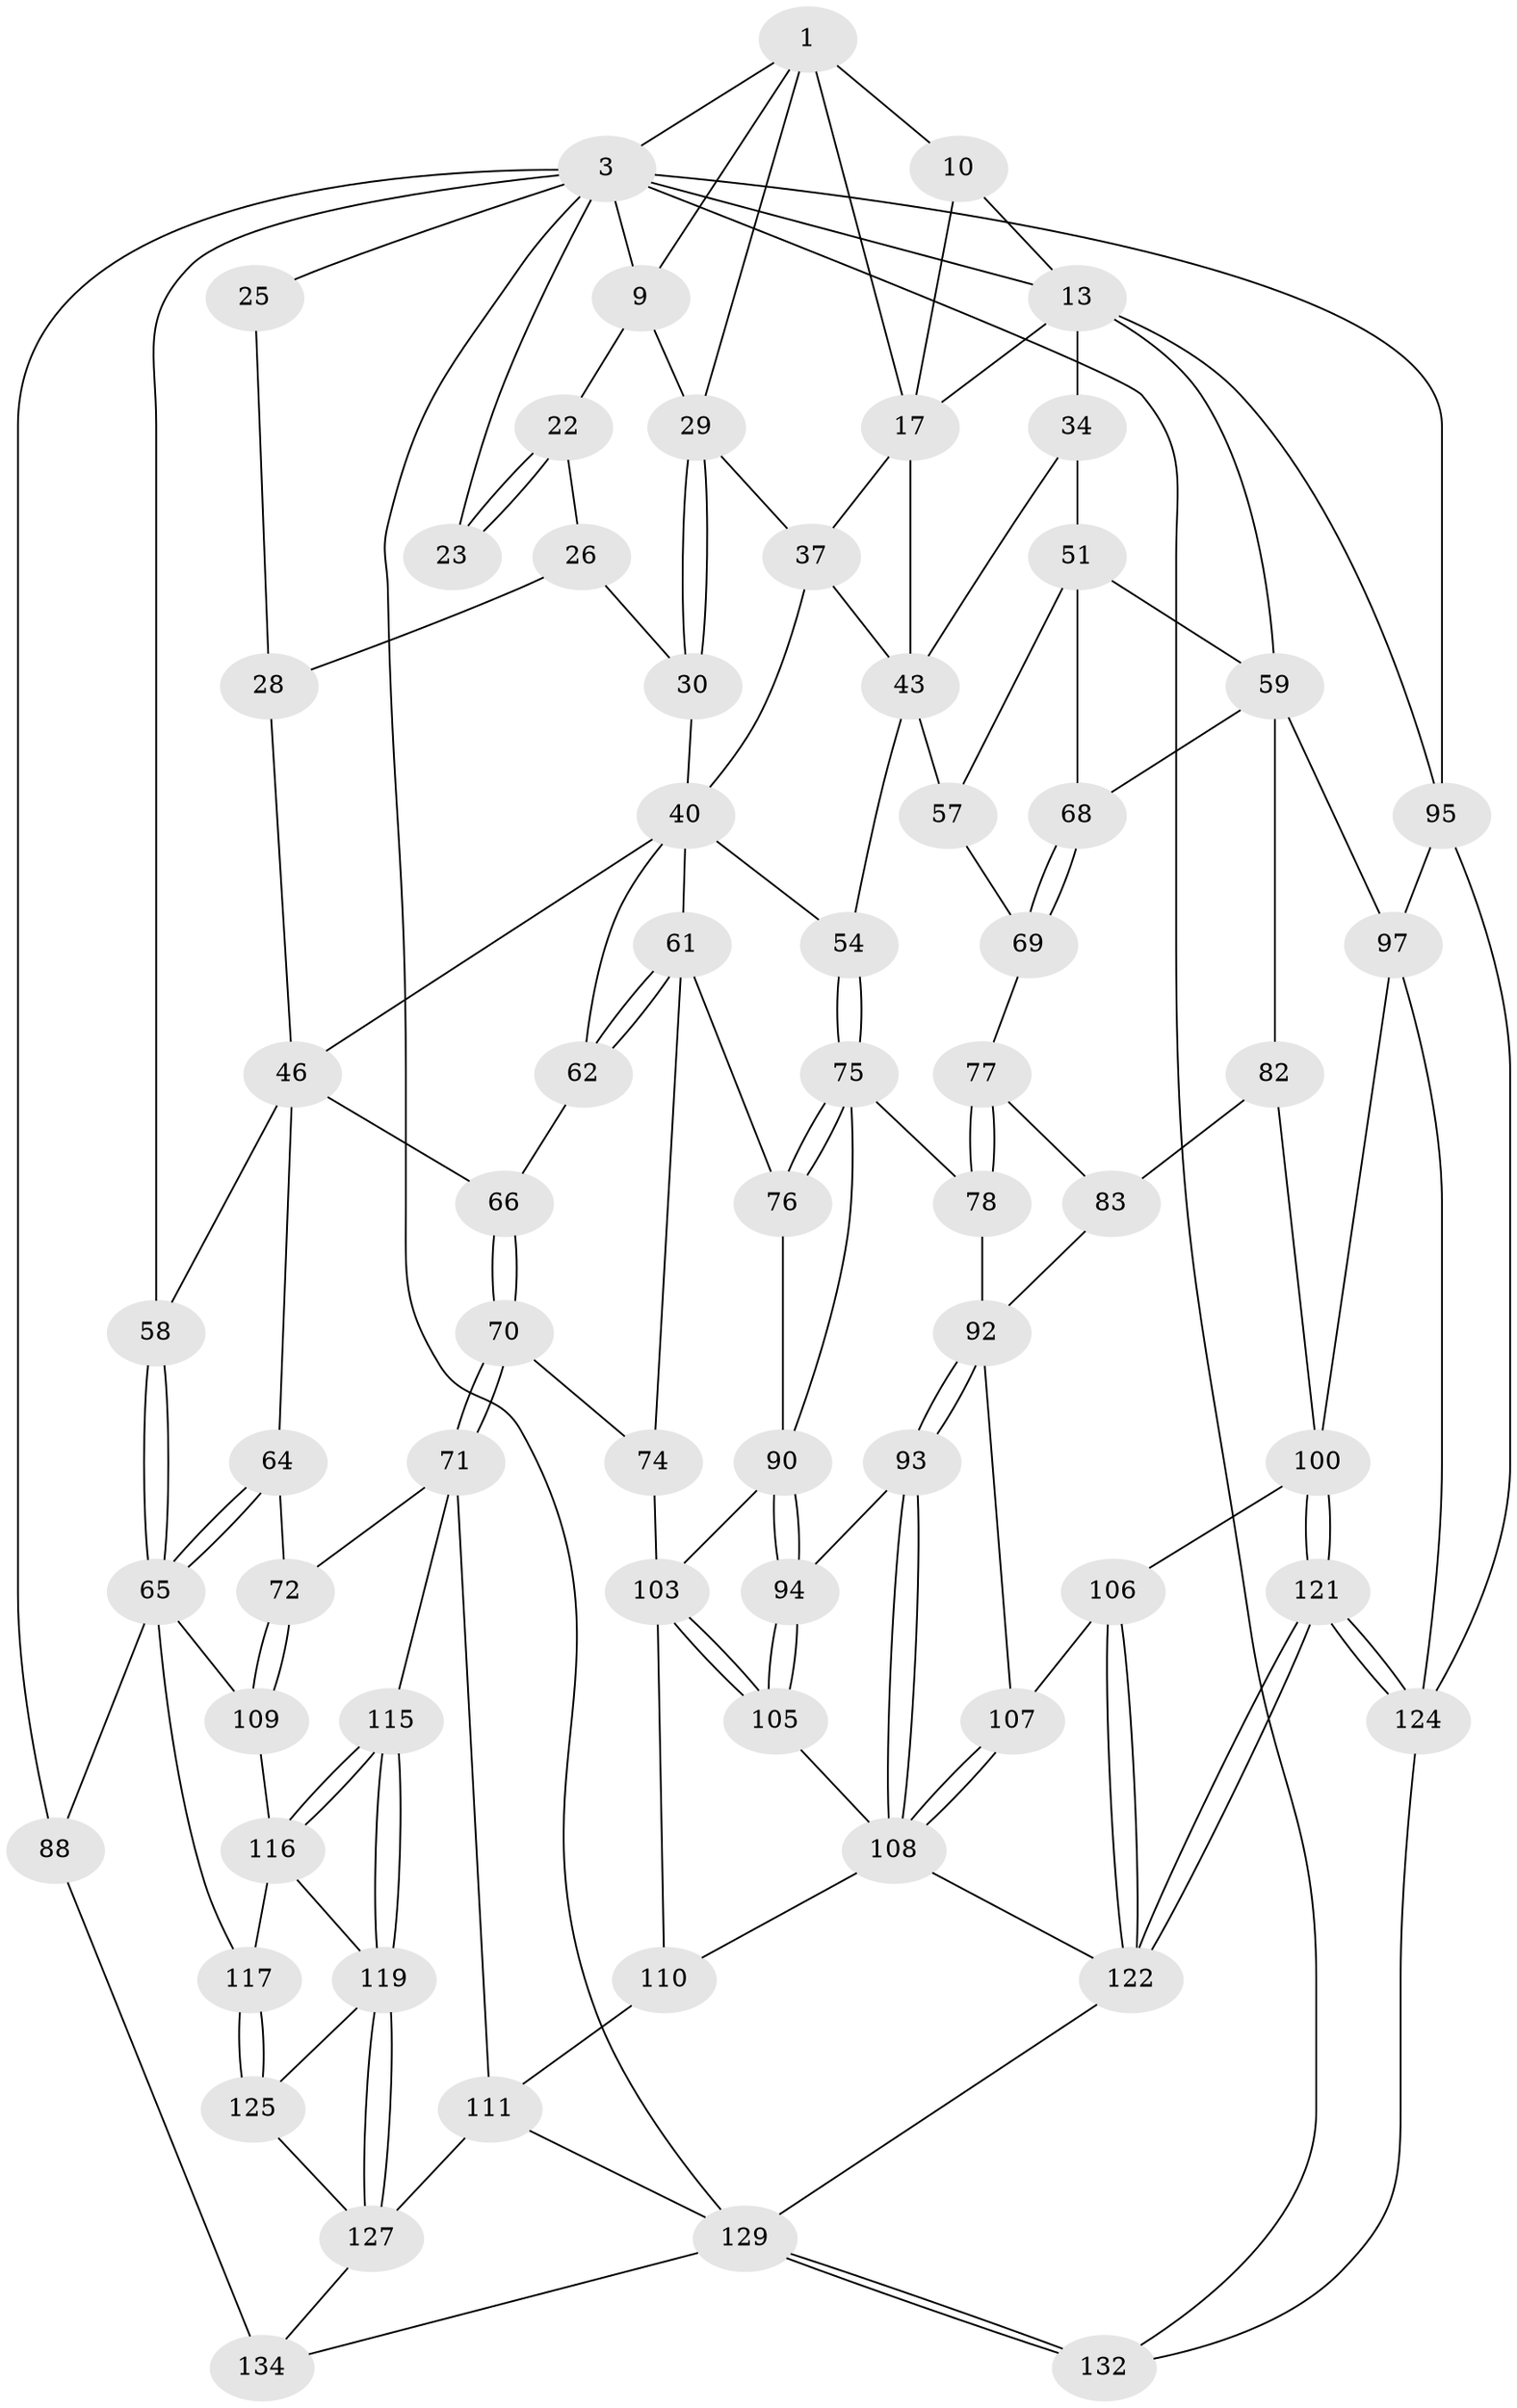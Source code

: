 // original degree distribution, {3: 0.022058823529411766, 4: 0.23529411764705882, 5: 0.5073529411764706, 6: 0.23529411764705882}
// Generated by graph-tools (version 1.1) at 2025/28/03/15/25 16:28:00]
// undirected, 68 vertices, 152 edges
graph export_dot {
graph [start="1"]
  node [color=gray90,style=filled];
  1 [pos="+0.6200143734715194+0",super="+2+7"];
  3 [pos="+1+0",super="+4+12"];
  9 [pos="+0.5391594589181531+0.055952786854765055",super="+21"];
  10 [pos="+0.769381028512408+0",super="+16"];
  13 [pos="+0.9169422788540011+0.09672946671968778",super="+14+33"];
  17 [pos="+0.674567746488763+0.13531624161044922",super="+20"];
  22 [pos="+0.2797614637519252+0"];
  23 [pos="+0.26919625870977215+0"];
  25 [pos="+0.09349552992520212+0.02589601094562025"];
  26 [pos="+0.2797051102059042+0",super="+27+31"];
  28 [pos="+0.09345172733235318+0.24956488261184914"];
  29 [pos="+0.4411451294704955+0.18613981440316946",super="+32"];
  30 [pos="+0.41378532972131654+0.2100438552751831"];
  34 [pos="+0.8638468218358974+0.25623268582917924",super="+50+35"];
  37 [pos="+0.5785312180649507+0.2133717874263541",super="+39"];
  40 [pos="+0.45905901388811+0.3256448269585864",super="+55+41"];
  43 [pos="+0.6687090656532911+0.3349476227857147",super="+44+52"];
  46 [pos="+0.2181459043296317+0.3500582964376007",super="+47+63"];
  51 [pos="+0.7928781438518889+0.37505522326869223",super="+56"];
  54 [pos="+0.5933824595149397+0.4708635070564565"];
  57 [pos="+0.7650747019698667+0.42144969018473755",super="+67"];
  58 [pos="+0+0.30425407791134346"];
  59 [pos="+0.9246412072700617+0.4651710334799391",super="+80"];
  61 [pos="+0.4165661878368356+0.5531116085353075",super="+73"];
  62 [pos="+0.3616542726532206+0.43689568664639505"];
  64 [pos="+0.11044137053158082+0.5471535157679328"];
  65 [pos="+0+0.42973077507752794",super="+86"];
  66 [pos="+0.27963776370152726+0.49639729908275626"];
  68 [pos="+0.7580237202184482+0.5402080738443602"];
  69 [pos="+0.6831011971513147+0.5193090417802065"];
  70 [pos="+0.2799114644542143+0.5985275312116277"];
  71 [pos="+0.25139355430199994+0.611382776712703",super="+112"];
  72 [pos="+0.15229421379662947+0.5914710369642078"];
  74 [pos="+0.365497936968191+0.6138474496157006"];
  75 [pos="+0.5792233172541137+0.5087241617428283",super="+79"];
  76 [pos="+0.4782688665601578+0.58184427567898"];
  77 [pos="+0.681521319345174+0.5280080187387252",super="+84"];
  78 [pos="+0.6254818238370699+0.5964137930961383",super="+85"];
  82 [pos="+0.7568528382532473+0.6314364985073614"];
  83 [pos="+0.7431002434179172+0.6319907766202467"];
  88 [pos="+0+1",super="+136"];
  90 [pos="+0.5559936918576752+0.6426509475627634",super="+91"];
  92 [pos="+0.6581351334131966+0.6406743083308037",super="+102"];
  93 [pos="+0.6111154033010144+0.6730425874359963"];
  94 [pos="+0.564730368173646+0.6658899972322416"];
  95 [pos="+1+0.7153338891086168",super="+96"];
  97 [pos="+1+0.7176155764236332",super="+98"];
  100 [pos="+0.849047161540207+0.6999790006938039",super="+101"];
  103 [pos="+0.48056225231696514+0.6586994403162318",super="+104"];
  105 [pos="+0.5345671691319124+0.7187779990359103"];
  106 [pos="+0.7633176563292016+0.713559040289821"];
  107 [pos="+0.6951630628690358+0.7093332656973536"];
  108 [pos="+0.6562870234314409+0.7446372558619674",super="+113"];
  109 [pos="+0.09764128461623091+0.6909354382814628"];
  110 [pos="+0.4231838327252268+0.7863360481815098"];
  111 [pos="+0.4164755061936262+0.7876087185969763",super="+126"];
  115 [pos="+0.21749371879543347+0.7687790736674482"];
  116 [pos="+0.09757786668926913+0.691626703071726",super="+118"];
  117 [pos="+0+0.9036021199475905"];
  119 [pos="+0.20577284230415518+0.8018024019237712",super="+120"];
  121 [pos="+0.8170350292763289+0.8583831939529438"];
  122 [pos="+0.7477804509301729+0.9082001974917948",super="+123"];
  124 [pos="+0.8388063541182754+0.8510043148487388",super="+131"];
  125 [pos="+0+0.8695324162854708"];
  127 [pos="+0.21172752665584663+0.8522671112252739",super="+128"];
  129 [pos="+0.6230937682891231+1",super="+130"];
  132 [pos="+0.8534138431534042+1"];
  134 [pos="+0.19561413180094783+0.9399603695749253",super="+135"];
  1 -- 10 [weight=2];
  1 -- 3;
  1 -- 17;
  1 -- 9;
  1 -- 29;
  3 -- 132;
  3 -- 9;
  3 -- 23;
  3 -- 88;
  3 -- 25;
  3 -- 58;
  3 -- 95;
  3 -- 129;
  3 -- 13 [weight=2];
  9 -- 29;
  9 -- 22;
  10 -- 17;
  10 -- 13;
  13 -- 17;
  13 -- 34 [weight=3];
  13 -- 59;
  13 -- 95;
  17 -- 37;
  17 -- 43;
  22 -- 23;
  22 -- 23;
  22 -- 26;
  25 -- 28;
  26 -- 28;
  26 -- 30;
  28 -- 46;
  29 -- 30;
  29 -- 30;
  29 -- 37;
  30 -- 40;
  34 -- 51 [weight=2];
  34 -- 43;
  37 -- 40;
  37 -- 43;
  40 -- 61;
  40 -- 54;
  40 -- 62;
  40 -- 46;
  43 -- 57 [weight=2];
  43 -- 54;
  46 -- 58;
  46 -- 64;
  46 -- 66;
  51 -- 57;
  51 -- 68;
  51 -- 59;
  54 -- 75;
  54 -- 75;
  57 -- 69;
  58 -- 65;
  58 -- 65;
  59 -- 97;
  59 -- 82;
  59 -- 68;
  61 -- 62;
  61 -- 62;
  61 -- 74;
  61 -- 76;
  62 -- 66;
  64 -- 65;
  64 -- 65;
  64 -- 72;
  65 -- 88;
  65 -- 109;
  65 -- 117;
  66 -- 70;
  66 -- 70;
  68 -- 69;
  68 -- 69;
  69 -- 77;
  70 -- 71;
  70 -- 71;
  70 -- 74;
  71 -- 72;
  71 -- 115;
  71 -- 111;
  72 -- 109;
  72 -- 109;
  74 -- 103;
  75 -- 76;
  75 -- 76;
  75 -- 90;
  75 -- 78;
  76 -- 90;
  77 -- 78 [weight=2];
  77 -- 78;
  77 -- 83;
  78 -- 92;
  82 -- 83;
  82 -- 100;
  83 -- 92;
  88 -- 134 [weight=2];
  90 -- 94;
  90 -- 94;
  90 -- 103;
  92 -- 93;
  92 -- 93;
  92 -- 107;
  93 -- 94;
  93 -- 108;
  93 -- 108;
  94 -- 105;
  94 -- 105;
  95 -- 97;
  95 -- 124;
  97 -- 124;
  97 -- 100;
  100 -- 121;
  100 -- 121;
  100 -- 106;
  103 -- 105;
  103 -- 105;
  103 -- 110;
  105 -- 108;
  106 -- 107;
  106 -- 122;
  106 -- 122;
  107 -- 108;
  107 -- 108;
  108 -- 122;
  108 -- 110;
  109 -- 116;
  110 -- 111;
  111 -- 127;
  111 -- 129;
  115 -- 116;
  115 -- 116;
  115 -- 119;
  115 -- 119;
  116 -- 117;
  116 -- 119;
  117 -- 125;
  117 -- 125;
  119 -- 127;
  119 -- 127;
  119 -- 125;
  121 -- 122;
  121 -- 122;
  121 -- 124;
  121 -- 124;
  122 -- 129;
  124 -- 132;
  125 -- 127;
  127 -- 134;
  129 -- 132;
  129 -- 132;
  129 -- 134;
}
